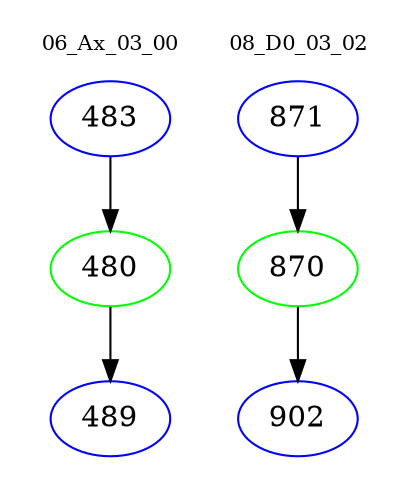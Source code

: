 digraph{
subgraph cluster_0 {
color = white
label = "06_Ax_03_00";
fontsize=10;
T0_483 [label="483", color="blue"]
T0_483 -> T0_480 [color="black"]
T0_480 [label="480", color="green"]
T0_480 -> T0_489 [color="black"]
T0_489 [label="489", color="blue"]
}
subgraph cluster_1 {
color = white
label = "08_D0_03_02";
fontsize=10;
T1_871 [label="871", color="blue"]
T1_871 -> T1_870 [color="black"]
T1_870 [label="870", color="green"]
T1_870 -> T1_902 [color="black"]
T1_902 [label="902", color="blue"]
}
}
